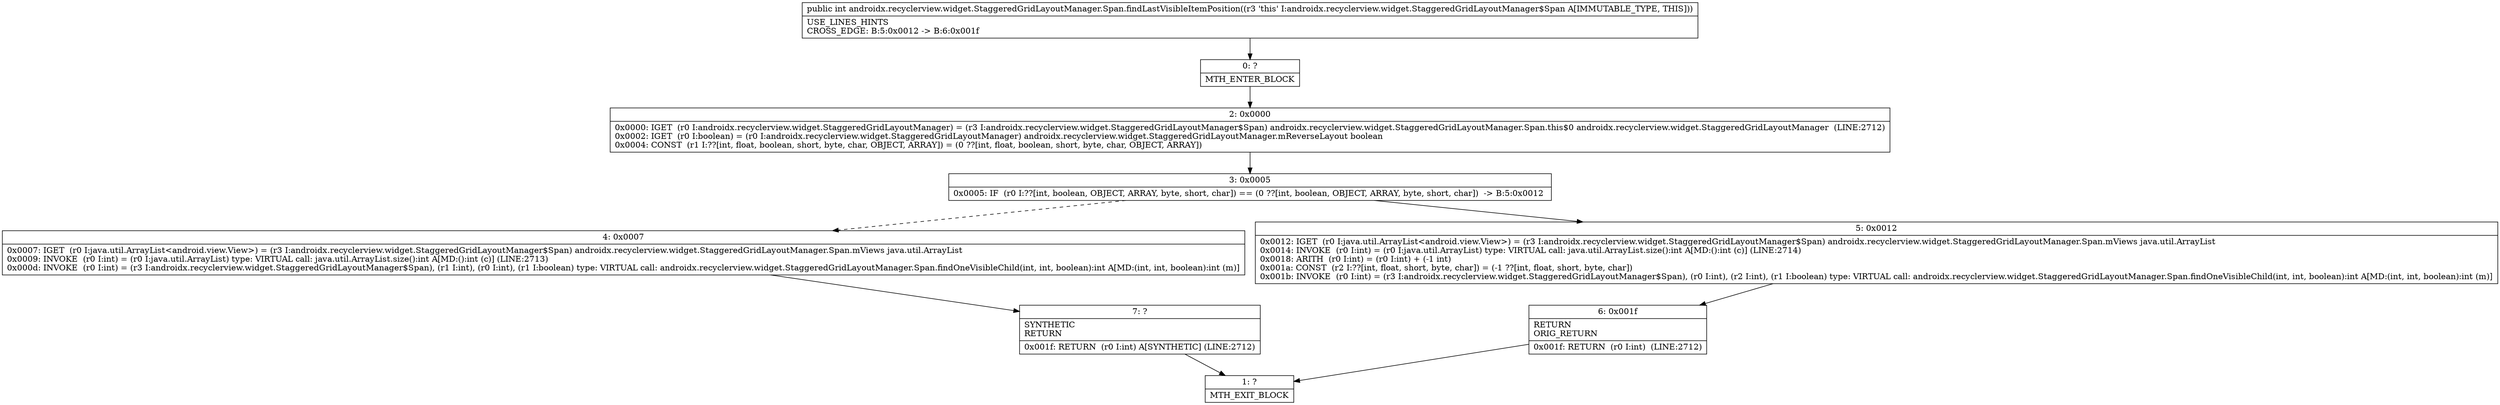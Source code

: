 digraph "CFG forandroidx.recyclerview.widget.StaggeredGridLayoutManager.Span.findLastVisibleItemPosition()I" {
Node_0 [shape=record,label="{0\:\ ?|MTH_ENTER_BLOCK\l}"];
Node_2 [shape=record,label="{2\:\ 0x0000|0x0000: IGET  (r0 I:androidx.recyclerview.widget.StaggeredGridLayoutManager) = (r3 I:androidx.recyclerview.widget.StaggeredGridLayoutManager$Span) androidx.recyclerview.widget.StaggeredGridLayoutManager.Span.this$0 androidx.recyclerview.widget.StaggeredGridLayoutManager  (LINE:2712)\l0x0002: IGET  (r0 I:boolean) = (r0 I:androidx.recyclerview.widget.StaggeredGridLayoutManager) androidx.recyclerview.widget.StaggeredGridLayoutManager.mReverseLayout boolean \l0x0004: CONST  (r1 I:??[int, float, boolean, short, byte, char, OBJECT, ARRAY]) = (0 ??[int, float, boolean, short, byte, char, OBJECT, ARRAY]) \l}"];
Node_3 [shape=record,label="{3\:\ 0x0005|0x0005: IF  (r0 I:??[int, boolean, OBJECT, ARRAY, byte, short, char]) == (0 ??[int, boolean, OBJECT, ARRAY, byte, short, char])  \-\> B:5:0x0012 \l}"];
Node_4 [shape=record,label="{4\:\ 0x0007|0x0007: IGET  (r0 I:java.util.ArrayList\<android.view.View\>) = (r3 I:androidx.recyclerview.widget.StaggeredGridLayoutManager$Span) androidx.recyclerview.widget.StaggeredGridLayoutManager.Span.mViews java.util.ArrayList \l0x0009: INVOKE  (r0 I:int) = (r0 I:java.util.ArrayList) type: VIRTUAL call: java.util.ArrayList.size():int A[MD:():int (c)] (LINE:2713)\l0x000d: INVOKE  (r0 I:int) = (r3 I:androidx.recyclerview.widget.StaggeredGridLayoutManager$Span), (r1 I:int), (r0 I:int), (r1 I:boolean) type: VIRTUAL call: androidx.recyclerview.widget.StaggeredGridLayoutManager.Span.findOneVisibleChild(int, int, boolean):int A[MD:(int, int, boolean):int (m)]\l}"];
Node_7 [shape=record,label="{7\:\ ?|SYNTHETIC\lRETURN\l|0x001f: RETURN  (r0 I:int) A[SYNTHETIC] (LINE:2712)\l}"];
Node_1 [shape=record,label="{1\:\ ?|MTH_EXIT_BLOCK\l}"];
Node_5 [shape=record,label="{5\:\ 0x0012|0x0012: IGET  (r0 I:java.util.ArrayList\<android.view.View\>) = (r3 I:androidx.recyclerview.widget.StaggeredGridLayoutManager$Span) androidx.recyclerview.widget.StaggeredGridLayoutManager.Span.mViews java.util.ArrayList \l0x0014: INVOKE  (r0 I:int) = (r0 I:java.util.ArrayList) type: VIRTUAL call: java.util.ArrayList.size():int A[MD:():int (c)] (LINE:2714)\l0x0018: ARITH  (r0 I:int) = (r0 I:int) + (\-1 int) \l0x001a: CONST  (r2 I:??[int, float, short, byte, char]) = (\-1 ??[int, float, short, byte, char]) \l0x001b: INVOKE  (r0 I:int) = (r3 I:androidx.recyclerview.widget.StaggeredGridLayoutManager$Span), (r0 I:int), (r2 I:int), (r1 I:boolean) type: VIRTUAL call: androidx.recyclerview.widget.StaggeredGridLayoutManager.Span.findOneVisibleChild(int, int, boolean):int A[MD:(int, int, boolean):int (m)]\l}"];
Node_6 [shape=record,label="{6\:\ 0x001f|RETURN\lORIG_RETURN\l|0x001f: RETURN  (r0 I:int)  (LINE:2712)\l}"];
MethodNode[shape=record,label="{public int androidx.recyclerview.widget.StaggeredGridLayoutManager.Span.findLastVisibleItemPosition((r3 'this' I:androidx.recyclerview.widget.StaggeredGridLayoutManager$Span A[IMMUTABLE_TYPE, THIS]))  | USE_LINES_HINTS\lCROSS_EDGE: B:5:0x0012 \-\> B:6:0x001f\l}"];
MethodNode -> Node_0;Node_0 -> Node_2;
Node_2 -> Node_3;
Node_3 -> Node_4[style=dashed];
Node_3 -> Node_5;
Node_4 -> Node_7;
Node_7 -> Node_1;
Node_5 -> Node_6;
Node_6 -> Node_1;
}

